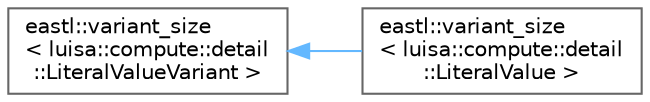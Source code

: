 digraph "类继承关系图"
{
 // LATEX_PDF_SIZE
  bgcolor="transparent";
  edge [fontname=Helvetica,fontsize=10,labelfontname=Helvetica,labelfontsize=10];
  node [fontname=Helvetica,fontsize=10,shape=box,height=0.2,width=0.4];
  rankdir="LR";
  Node0 [id="Node000000",label="eastl::variant_size\l\< luisa::compute::detail\l::LiteralValueVariant \>",height=0.2,width=0.4,color="grey40", fillcolor="white", style="filled",URL="$structeastl_1_1variant__size.html",tooltip=" "];
  Node0 -> Node1 [id="edge3707_Node000000_Node000001",dir="back",color="steelblue1",style="solid",tooltip=" "];
  Node1 [id="Node000001",label="eastl::variant_size\l\< luisa::compute::detail\l::LiteralValue \>",height=0.2,width=0.4,color="grey40", fillcolor="white", style="filled",URL="$structeastl_1_1variant__size_3_01luisa_1_1compute_1_1detail_1_1_literal_value_01_4.html",tooltip=" "];
}
